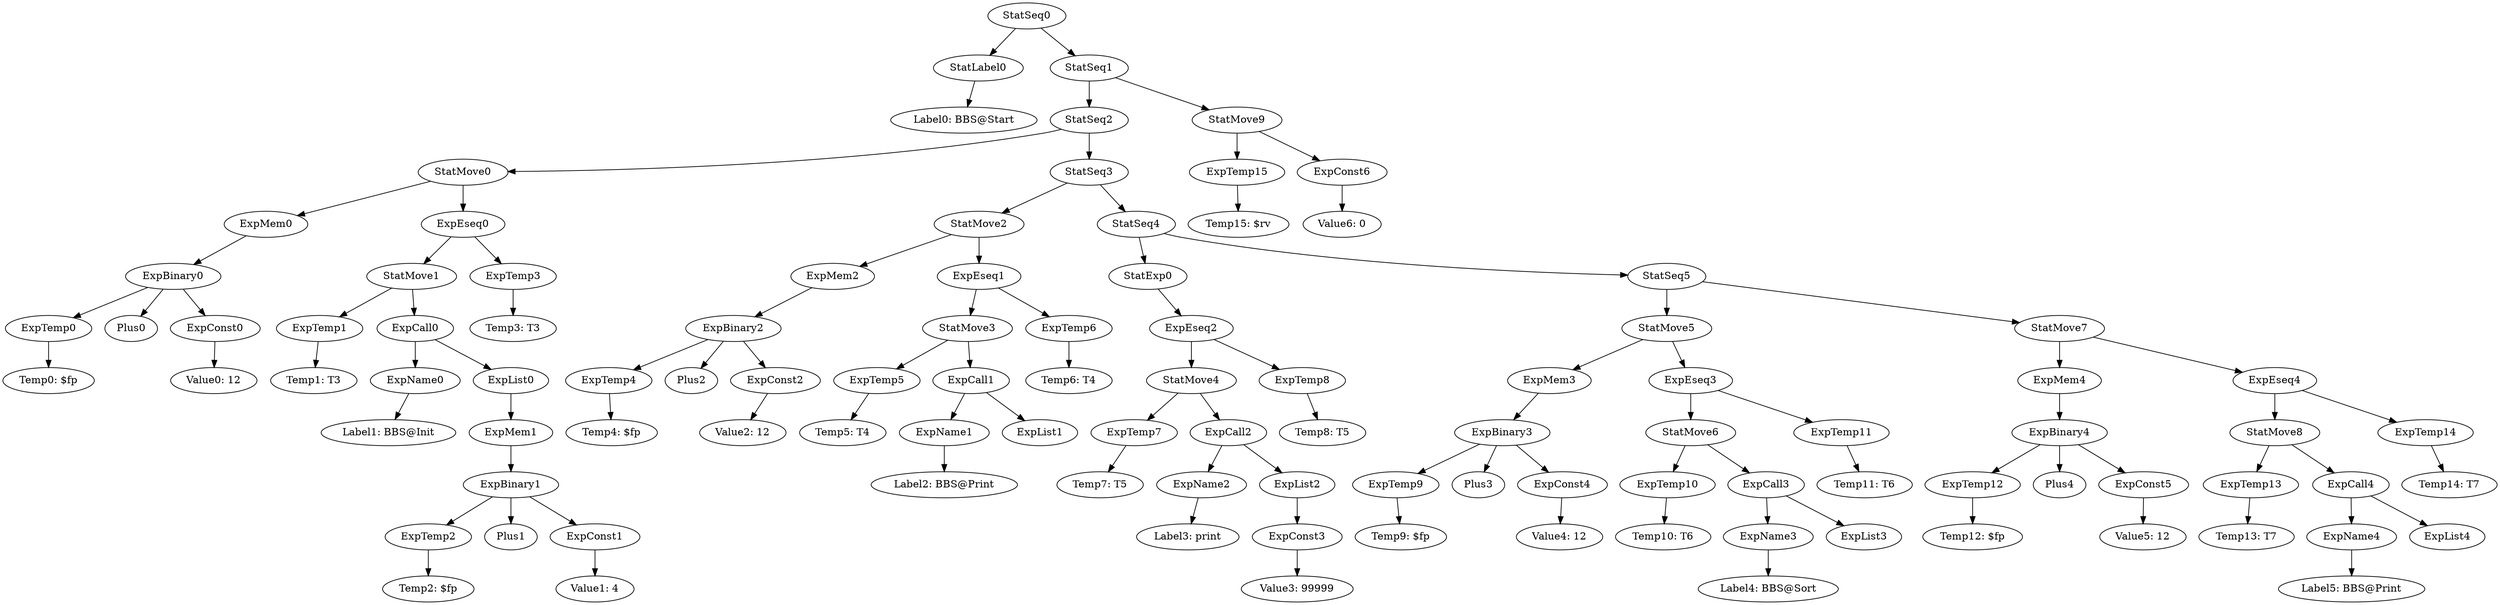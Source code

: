digraph {
	ordering = out;
	StatMove9 -> ExpTemp15;
	StatMove9 -> ExpConst6;
	StatSeq1 -> StatSeq2;
	StatSeq1 -> StatMove9;
	ExpTemp14 -> "Temp14: T7";
	ExpCall4 -> ExpName4;
	ExpCall4 -> ExpList4;
	ExpTemp13 -> "Temp13: T7";
	StatMove7 -> ExpMem4;
	StatMove7 -> ExpEseq4;
	ExpName4 -> "Label5: BBS@Print";
	ExpMem4 -> ExpBinary4;
	StatSeq5 -> StatMove5;
	StatSeq5 -> StatMove7;
	ExpTemp10 -> "Temp10: T6";
	ExpEseq4 -> StatMove8;
	ExpEseq4 -> ExpTemp14;
	ExpCall2 -> ExpName2;
	ExpCall2 -> ExpList2;
	StatSeq2 -> StatMove0;
	StatSeq2 -> StatSeq3;
	ExpEseq0 -> StatMove1;
	ExpEseq0 -> ExpTemp3;
	ExpList0 -> ExpMem1;
	ExpTemp2 -> "Temp2: $fp";
	ExpTemp4 -> "Temp4: $fp";
	ExpCall0 -> ExpName0;
	ExpCall0 -> ExpList0;
	ExpTemp12 -> "Temp12: $fp";
	ExpMem2 -> ExpBinary2;
	StatSeq4 -> StatExp0;
	StatSeq4 -> StatSeq5;
	ExpBinary0 -> ExpTemp0;
	ExpBinary0 -> Plus0;
	ExpBinary0 -> ExpConst0;
	StatMove8 -> ExpTemp13;
	StatMove8 -> ExpCall4;
	StatMove0 -> ExpMem0;
	StatMove0 -> ExpEseq0;
	ExpEseq3 -> StatMove6;
	ExpEseq3 -> ExpTemp11;
	ExpTemp7 -> "Temp7: T5";
	ExpTemp0 -> "Temp0: $fp";
	ExpTemp3 -> "Temp3: T3";
	ExpTemp1 -> "Temp1: T3";
	ExpTemp5 -> "Temp5: T4";
	ExpName2 -> "Label3: print";
	ExpBinary2 -> ExpTemp4;
	ExpBinary2 -> Plus2;
	ExpBinary2 -> ExpConst2;
	StatLabel0 -> "Label0: BBS@Start";
	ExpConst6 -> "Value6: 0";
	ExpMem1 -> ExpBinary1;
	ExpBinary4 -> ExpTemp12;
	ExpBinary4 -> Plus4;
	ExpBinary4 -> ExpConst5;
	ExpConst0 -> "Value0: 12";
	ExpCall3 -> ExpName3;
	ExpCall3 -> ExpList3;
	ExpBinary1 -> ExpTemp2;
	ExpBinary1 -> Plus1;
	ExpBinary1 -> ExpConst1;
	ExpMem0 -> ExpBinary0;
	StatMove4 -> ExpTemp7;
	StatMove4 -> ExpCall2;
	ExpConst1 -> "Value1: 4";
	ExpConst5 -> "Value5: 12";
	StatMove5 -> ExpMem3;
	StatMove5 -> ExpEseq3;
	StatMove1 -> ExpTemp1;
	StatMove1 -> ExpCall0;
	ExpTemp8 -> "Temp8: T5";
	ExpName0 -> "Label1: BBS@Init";
	StatMove2 -> ExpMem2;
	StatMove2 -> ExpEseq1;
	StatMove3 -> ExpTemp5;
	StatMove3 -> ExpCall1;
	ExpTemp15 -> "Temp15: $rv";
	ExpEseq1 -> StatMove3;
	ExpEseq1 -> ExpTemp6;
	ExpName1 -> "Label2: BBS@Print";
	ExpCall1 -> ExpName1;
	ExpCall1 -> ExpList1;
	StatMove6 -> ExpTemp10;
	StatMove6 -> ExpCall3;
	ExpTemp6 -> "Temp6: T4";
	StatSeq3 -> StatMove2;
	StatSeq3 -> StatSeq4;
	ExpConst3 -> "Value3: 99999";
	ExpList2 -> ExpConst3;
	ExpName3 -> "Label4: BBS@Sort";
	ExpEseq2 -> StatMove4;
	ExpEseq2 -> ExpTemp8;
	ExpMem3 -> ExpBinary3;
	ExpTemp11 -> "Temp11: T6";
	StatSeq0 -> StatLabel0;
	StatSeq0 -> StatSeq1;
	StatExp0 -> ExpEseq2;
	ExpConst4 -> "Value4: 12";
	ExpTemp9 -> "Temp9: $fp";
	ExpConst2 -> "Value2: 12";
	ExpBinary3 -> ExpTemp9;
	ExpBinary3 -> Plus3;
	ExpBinary3 -> ExpConst4;
}


